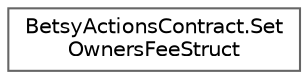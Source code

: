 digraph "Graphical Class Hierarchy"
{
 // LATEX_PDF_SIZE
  bgcolor="transparent";
  edge [fontname=Helvetica,fontsize=10,labelfontname=Helvetica,labelfontsize=10];
  node [fontname=Helvetica,fontsize=10,shape=box,height=0.2,width=0.4];
  rankdir="LR";
  Node0 [id="Node000000",label="BetsyActionsContract.Set\lOwnersFeeStruct",height=0.2,width=0.4,color="grey40", fillcolor="white", style="filled",URL="$struct_betsy_actions_contract_1_1_set_owners_fee_struct.html",tooltip=" "];
}
